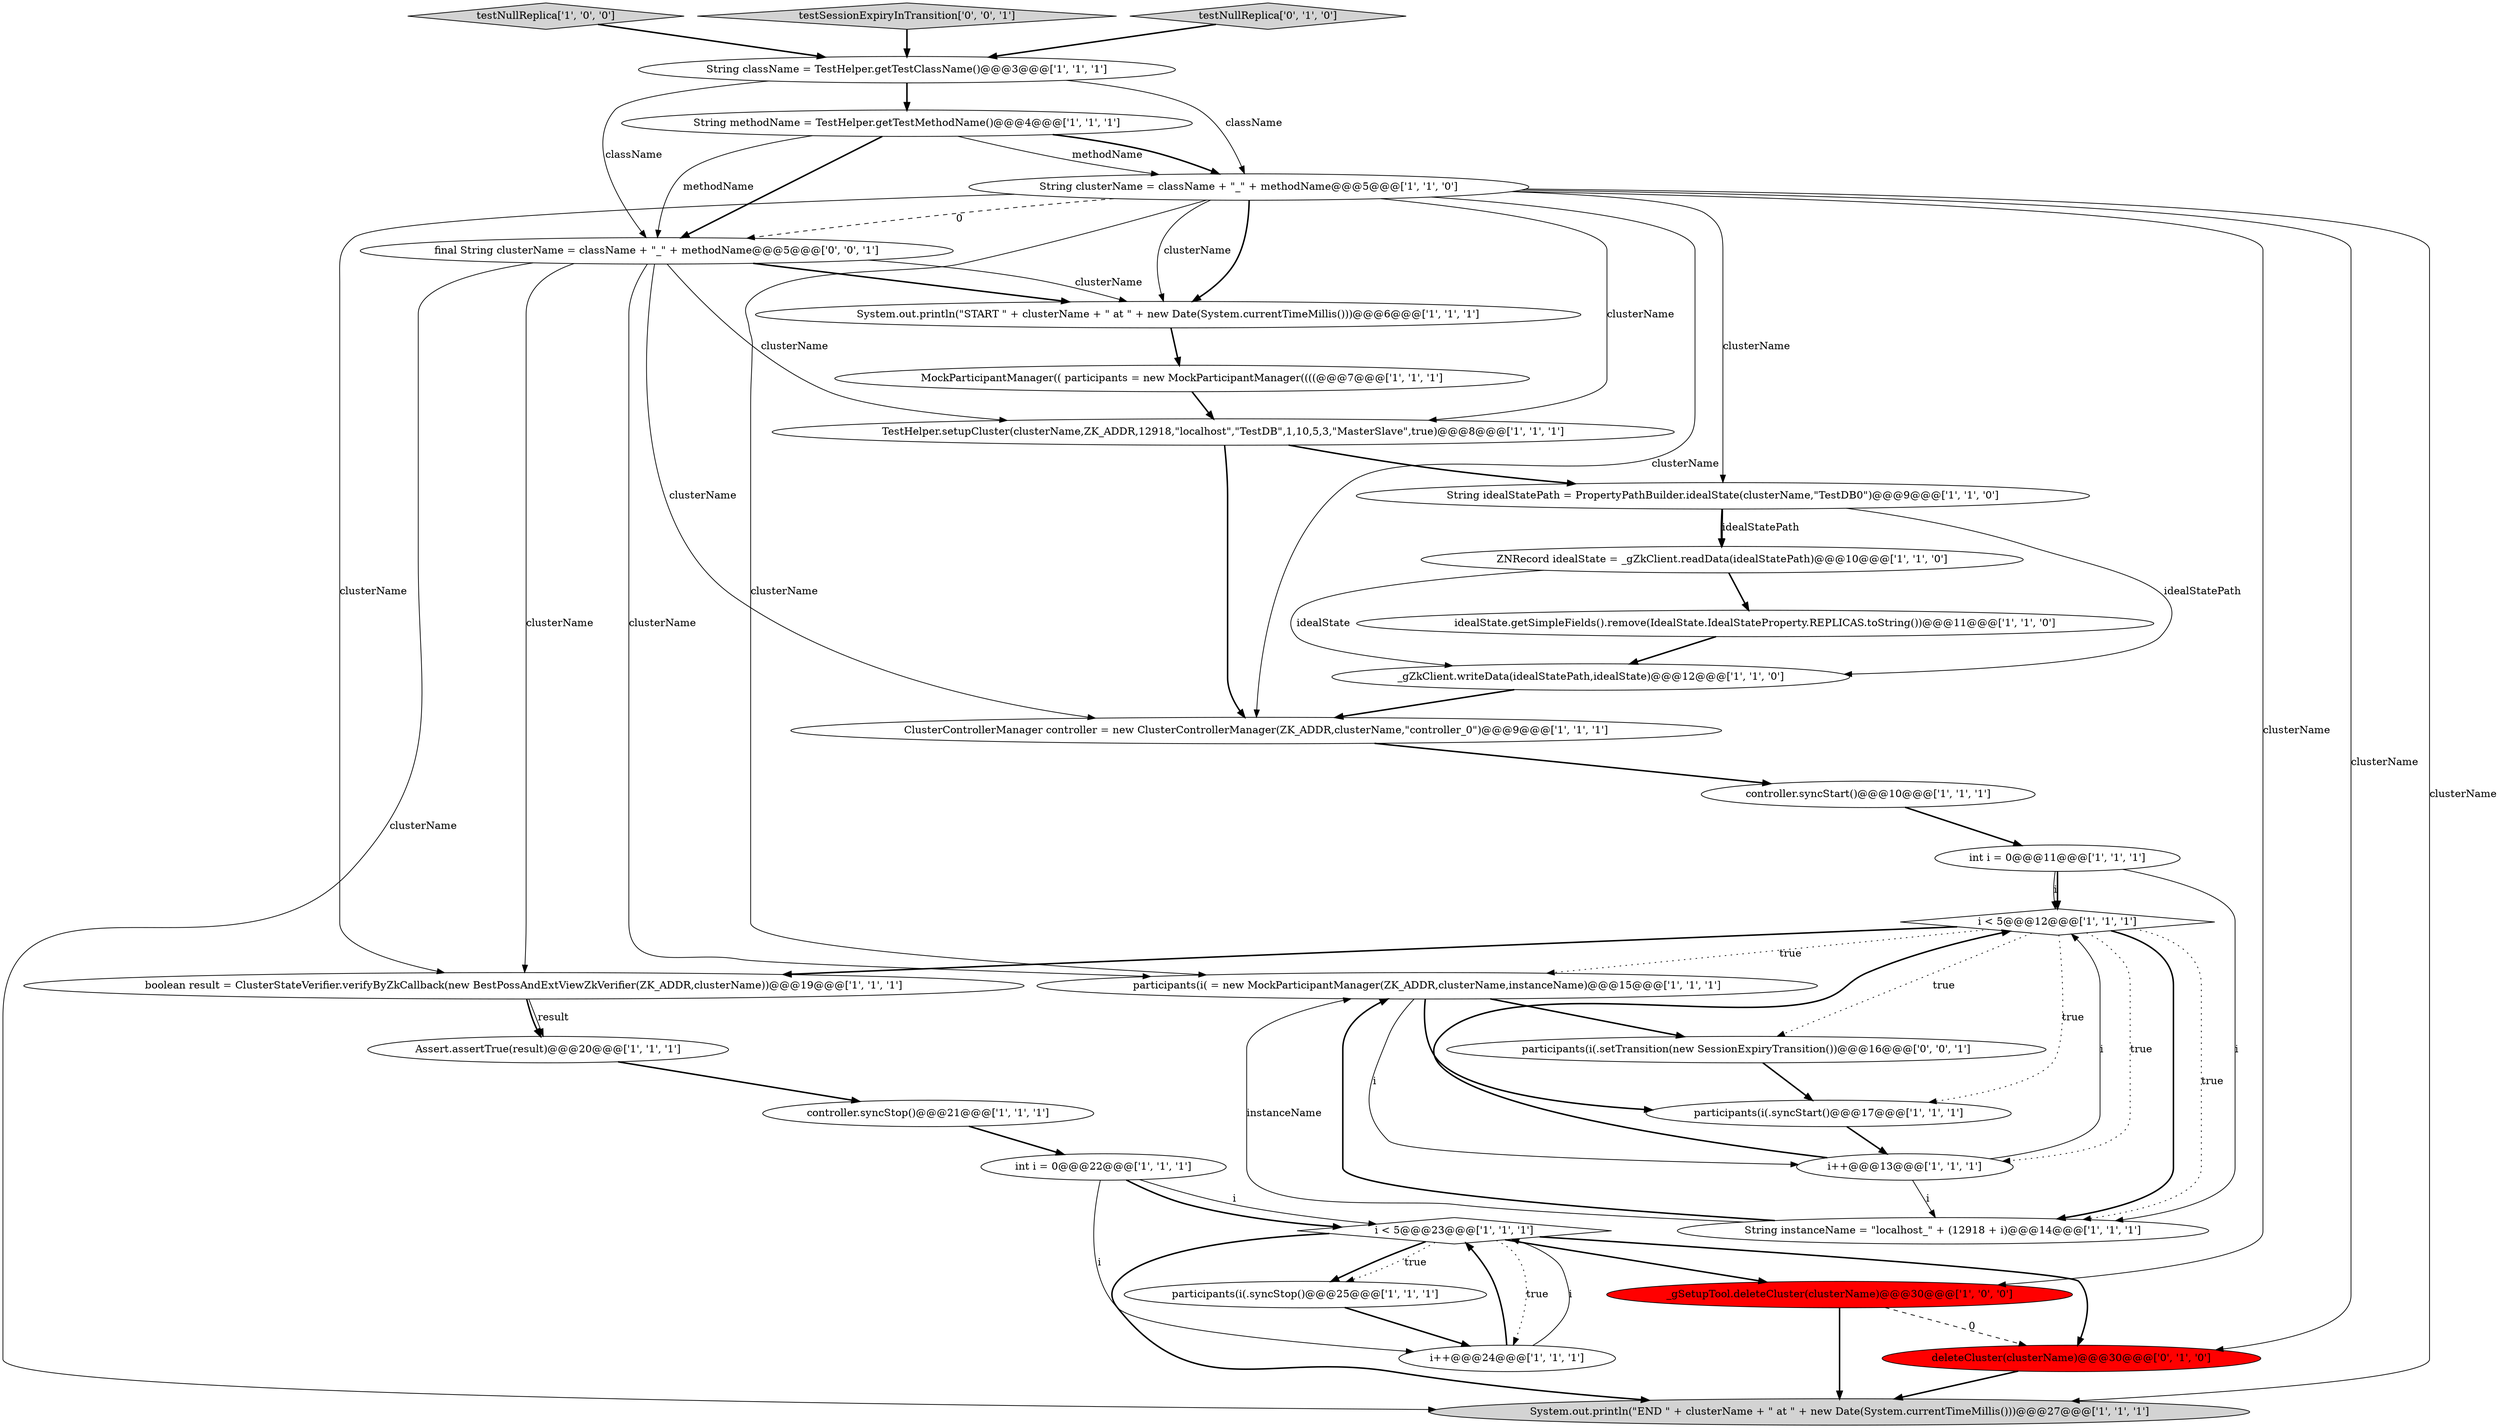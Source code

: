 digraph {
25 [style = filled, label = "String clusterName = className + \"_\" + methodName@@@5@@@['1', '1', '0']", fillcolor = white, shape = ellipse image = "AAA0AAABBB1BBB"];
32 [style = filled, label = "final String clusterName = className + \"_\" + methodName@@@5@@@['0', '0', '1']", fillcolor = white, shape = ellipse image = "AAA0AAABBB3BBB"];
15 [style = filled, label = "int i = 0@@@11@@@['1', '1', '1']", fillcolor = white, shape = ellipse image = "AAA0AAABBB1BBB"];
2 [style = filled, label = "System.out.println(\"START \" + clusterName + \" at \" + new Date(System.currentTimeMillis()))@@@6@@@['1', '1', '1']", fillcolor = white, shape = ellipse image = "AAA0AAABBB1BBB"];
14 [style = filled, label = "participants(i(.syncStop()@@@25@@@['1', '1', '1']", fillcolor = white, shape = ellipse image = "AAA0AAABBB1BBB"];
6 [style = filled, label = "String methodName = TestHelper.getTestMethodName()@@@4@@@['1', '1', '1']", fillcolor = white, shape = ellipse image = "AAA0AAABBB1BBB"];
4 [style = filled, label = "ZNRecord idealState = _gZkClient.readData(idealStatePath)@@@10@@@['1', '1', '0']", fillcolor = white, shape = ellipse image = "AAA0AAABBB1BBB"];
1 [style = filled, label = "String idealStatePath = PropertyPathBuilder.idealState(clusterName,\"TestDB0\")@@@9@@@['1', '1', '0']", fillcolor = white, shape = ellipse image = "AAA0AAABBB1BBB"];
3 [style = filled, label = "controller.syncStop()@@@21@@@['1', '1', '1']", fillcolor = white, shape = ellipse image = "AAA0AAABBB1BBB"];
10 [style = filled, label = "idealState.getSimpleFields().remove(IdealState.IdealStateProperty.REPLICAS.toString())@@@11@@@['1', '1', '0']", fillcolor = white, shape = ellipse image = "AAA0AAABBB1BBB"];
23 [style = filled, label = "participants(i( = new MockParticipantManager(ZK_ADDR,clusterName,instanceName)@@@15@@@['1', '1', '1']", fillcolor = white, shape = ellipse image = "AAA0AAABBB1BBB"];
24 [style = filled, label = "_gZkClient.writeData(idealStatePath,idealState)@@@12@@@['1', '1', '0']", fillcolor = white, shape = ellipse image = "AAA0AAABBB1BBB"];
16 [style = filled, label = "i < 5@@@12@@@['1', '1', '1']", fillcolor = white, shape = diamond image = "AAA0AAABBB1BBB"];
21 [style = filled, label = "System.out.println(\"END \" + clusterName + \" at \" + new Date(System.currentTimeMillis()))@@@27@@@['1', '1', '1']", fillcolor = lightgray, shape = ellipse image = "AAA0AAABBB1BBB"];
8 [style = filled, label = "testNullReplica['1', '0', '0']", fillcolor = lightgray, shape = diamond image = "AAA0AAABBB1BBB"];
0 [style = filled, label = "ClusterControllerManager controller = new ClusterControllerManager(ZK_ADDR,clusterName,\"controller_0\")@@@9@@@['1', '1', '1']", fillcolor = white, shape = ellipse image = "AAA0AAABBB1BBB"];
22 [style = filled, label = "MockParticipantManager(( participants = new MockParticipantManager((((@@@7@@@['1', '1', '1']", fillcolor = white, shape = ellipse image = "AAA0AAABBB1BBB"];
7 [style = filled, label = "i < 5@@@23@@@['1', '1', '1']", fillcolor = white, shape = diamond image = "AAA0AAABBB1BBB"];
31 [style = filled, label = "testSessionExpiryInTransition['0', '0', '1']", fillcolor = lightgray, shape = diamond image = "AAA0AAABBB3BBB"];
17 [style = filled, label = "String className = TestHelper.getTestClassName()@@@3@@@['1', '1', '1']", fillcolor = white, shape = ellipse image = "AAA0AAABBB1BBB"];
9 [style = filled, label = "TestHelper.setupCluster(clusterName,ZK_ADDR,12918,\"localhost\",\"TestDB\",1,10,5,3,\"MasterSlave\",true)@@@8@@@['1', '1', '1']", fillcolor = white, shape = ellipse image = "AAA0AAABBB1BBB"];
28 [style = filled, label = "testNullReplica['0', '1', '0']", fillcolor = lightgray, shape = diamond image = "AAA0AAABBB2BBB"];
5 [style = filled, label = "int i = 0@@@22@@@['1', '1', '1']", fillcolor = white, shape = ellipse image = "AAA0AAABBB1BBB"];
13 [style = filled, label = "controller.syncStart()@@@10@@@['1', '1', '1']", fillcolor = white, shape = ellipse image = "AAA0AAABBB1BBB"];
12 [style = filled, label = "_gSetupTool.deleteCluster(clusterName)@@@30@@@['1', '0', '0']", fillcolor = red, shape = ellipse image = "AAA1AAABBB1BBB"];
19 [style = filled, label = "Assert.assertTrue(result)@@@20@@@['1', '1', '1']", fillcolor = white, shape = ellipse image = "AAA0AAABBB1BBB"];
30 [style = filled, label = "participants(i(.setTransition(new SessionExpiryTransition())@@@16@@@['0', '0', '1']", fillcolor = white, shape = ellipse image = "AAA0AAABBB3BBB"];
26 [style = filled, label = "i++@@@13@@@['1', '1', '1']", fillcolor = white, shape = ellipse image = "AAA0AAABBB1BBB"];
20 [style = filled, label = "i++@@@24@@@['1', '1', '1']", fillcolor = white, shape = ellipse image = "AAA0AAABBB1BBB"];
18 [style = filled, label = "String instanceName = \"localhost_\" + (12918 + i)@@@14@@@['1', '1', '1']", fillcolor = white, shape = ellipse image = "AAA0AAABBB1BBB"];
27 [style = filled, label = "participants(i(.syncStart()@@@17@@@['1', '1', '1']", fillcolor = white, shape = ellipse image = "AAA0AAABBB1BBB"];
29 [style = filled, label = "deleteCluster(clusterName)@@@30@@@['0', '1', '0']", fillcolor = red, shape = ellipse image = "AAA1AAABBB2BBB"];
11 [style = filled, label = "boolean result = ClusterStateVerifier.verifyByZkCallback(new BestPossAndExtViewZkVerifier(ZK_ADDR,clusterName))@@@19@@@['1', '1', '1']", fillcolor = white, shape = ellipse image = "AAA0AAABBB1BBB"];
6->32 [style = bold, label=""];
32->11 [style = solid, label="clusterName"];
4->10 [style = bold, label=""];
32->2 [style = solid, label="clusterName"];
1->4 [style = bold, label=""];
25->9 [style = solid, label="clusterName"];
16->18 [style = bold, label=""];
25->32 [style = dashed, label="0"];
16->11 [style = bold, label=""];
20->7 [style = solid, label="i"];
9->0 [style = bold, label=""];
0->13 [style = bold, label=""];
18->23 [style = bold, label=""];
23->27 [style = bold, label=""];
23->30 [style = bold, label=""];
17->6 [style = bold, label=""];
7->12 [style = bold, label=""];
5->20 [style = solid, label="i"];
12->21 [style = bold, label=""];
24->0 [style = bold, label=""];
10->24 [style = bold, label=""];
6->25 [style = solid, label="methodName"];
16->30 [style = dotted, label="true"];
15->18 [style = solid, label="i"];
22->9 [style = bold, label=""];
30->27 [style = bold, label=""];
25->12 [style = solid, label="clusterName"];
25->29 [style = solid, label="clusterName"];
32->9 [style = solid, label="clusterName"];
5->7 [style = solid, label="i"];
32->23 [style = solid, label="clusterName"];
17->25 [style = solid, label="className"];
11->19 [style = bold, label=""];
15->16 [style = bold, label=""];
32->2 [style = bold, label=""];
16->23 [style = dotted, label="true"];
25->2 [style = bold, label=""];
29->21 [style = bold, label=""];
25->11 [style = solid, label="clusterName"];
16->26 [style = dotted, label="true"];
7->14 [style = bold, label=""];
17->32 [style = solid, label="className"];
11->19 [style = solid, label="result"];
8->17 [style = bold, label=""];
7->20 [style = dotted, label="true"];
26->16 [style = bold, label=""];
18->23 [style = solid, label="instanceName"];
32->0 [style = solid, label="clusterName"];
3->5 [style = bold, label=""];
25->23 [style = solid, label="clusterName"];
25->21 [style = solid, label="clusterName"];
7->14 [style = dotted, label="true"];
1->4 [style = solid, label="idealStatePath"];
4->24 [style = solid, label="idealState"];
15->16 [style = solid, label="i"];
25->2 [style = solid, label="clusterName"];
7->29 [style = bold, label=""];
14->20 [style = bold, label=""];
25->1 [style = solid, label="clusterName"];
12->29 [style = dashed, label="0"];
1->24 [style = solid, label="idealStatePath"];
25->0 [style = solid, label="clusterName"];
28->17 [style = bold, label=""];
7->21 [style = bold, label=""];
5->7 [style = bold, label=""];
16->27 [style = dotted, label="true"];
13->15 [style = bold, label=""];
26->16 [style = solid, label="i"];
31->17 [style = bold, label=""];
20->7 [style = bold, label=""];
2->22 [style = bold, label=""];
9->1 [style = bold, label=""];
23->26 [style = solid, label="i"];
6->32 [style = solid, label="methodName"];
32->21 [style = solid, label="clusterName"];
19->3 [style = bold, label=""];
26->18 [style = solid, label="i"];
6->25 [style = bold, label=""];
27->26 [style = bold, label=""];
16->18 [style = dotted, label="true"];
}
